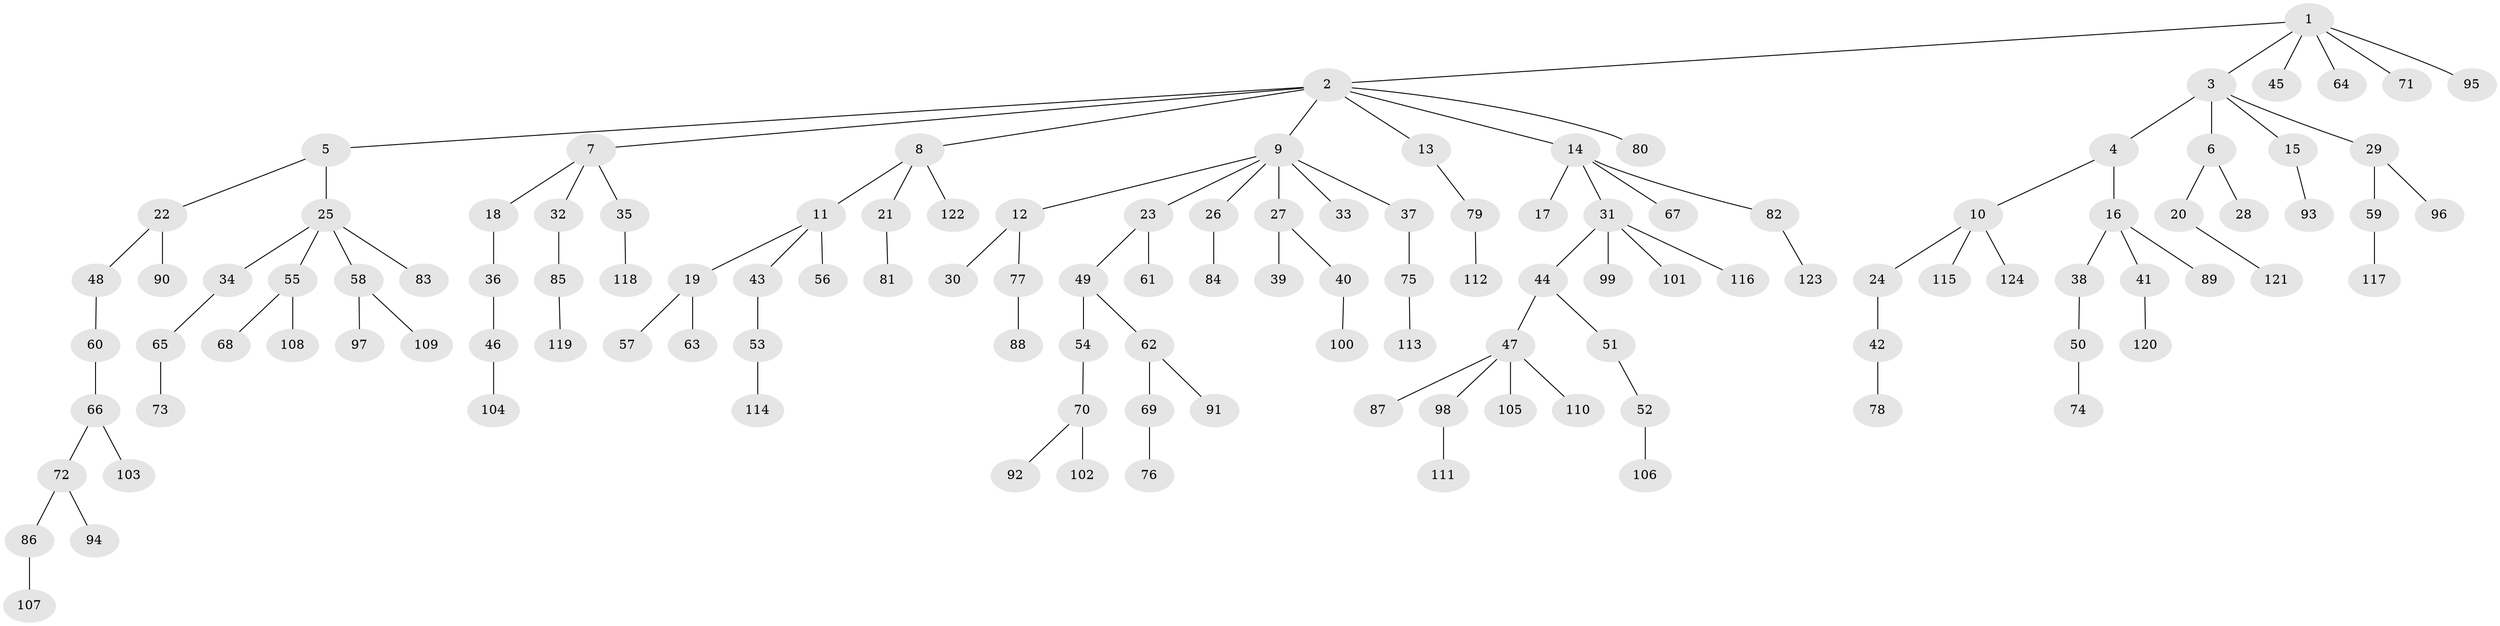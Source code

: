 // coarse degree distribution, {5: 0.022988505747126436, 11: 0.011494252873563218, 6: 0.011494252873563218, 4: 0.09195402298850575, 3: 0.05747126436781609, 8: 0.011494252873563218, 2: 0.2413793103448276, 1: 0.5517241379310345}
// Generated by graph-tools (version 1.1) at 2025/42/03/06/25 10:42:06]
// undirected, 124 vertices, 123 edges
graph export_dot {
graph [start="1"]
  node [color=gray90,style=filled];
  1;
  2;
  3;
  4;
  5;
  6;
  7;
  8;
  9;
  10;
  11;
  12;
  13;
  14;
  15;
  16;
  17;
  18;
  19;
  20;
  21;
  22;
  23;
  24;
  25;
  26;
  27;
  28;
  29;
  30;
  31;
  32;
  33;
  34;
  35;
  36;
  37;
  38;
  39;
  40;
  41;
  42;
  43;
  44;
  45;
  46;
  47;
  48;
  49;
  50;
  51;
  52;
  53;
  54;
  55;
  56;
  57;
  58;
  59;
  60;
  61;
  62;
  63;
  64;
  65;
  66;
  67;
  68;
  69;
  70;
  71;
  72;
  73;
  74;
  75;
  76;
  77;
  78;
  79;
  80;
  81;
  82;
  83;
  84;
  85;
  86;
  87;
  88;
  89;
  90;
  91;
  92;
  93;
  94;
  95;
  96;
  97;
  98;
  99;
  100;
  101;
  102;
  103;
  104;
  105;
  106;
  107;
  108;
  109;
  110;
  111;
  112;
  113;
  114;
  115;
  116;
  117;
  118;
  119;
  120;
  121;
  122;
  123;
  124;
  1 -- 2;
  1 -- 3;
  1 -- 45;
  1 -- 64;
  1 -- 71;
  1 -- 95;
  2 -- 5;
  2 -- 7;
  2 -- 8;
  2 -- 9;
  2 -- 13;
  2 -- 14;
  2 -- 80;
  3 -- 4;
  3 -- 6;
  3 -- 15;
  3 -- 29;
  4 -- 10;
  4 -- 16;
  5 -- 22;
  5 -- 25;
  6 -- 20;
  6 -- 28;
  7 -- 18;
  7 -- 32;
  7 -- 35;
  8 -- 11;
  8 -- 21;
  8 -- 122;
  9 -- 12;
  9 -- 23;
  9 -- 26;
  9 -- 27;
  9 -- 33;
  9 -- 37;
  10 -- 24;
  10 -- 115;
  10 -- 124;
  11 -- 19;
  11 -- 43;
  11 -- 56;
  12 -- 30;
  12 -- 77;
  13 -- 79;
  14 -- 17;
  14 -- 31;
  14 -- 67;
  14 -- 82;
  15 -- 93;
  16 -- 38;
  16 -- 41;
  16 -- 89;
  18 -- 36;
  19 -- 57;
  19 -- 63;
  20 -- 121;
  21 -- 81;
  22 -- 48;
  22 -- 90;
  23 -- 49;
  23 -- 61;
  24 -- 42;
  25 -- 34;
  25 -- 55;
  25 -- 58;
  25 -- 83;
  26 -- 84;
  27 -- 39;
  27 -- 40;
  29 -- 59;
  29 -- 96;
  31 -- 44;
  31 -- 99;
  31 -- 101;
  31 -- 116;
  32 -- 85;
  34 -- 65;
  35 -- 118;
  36 -- 46;
  37 -- 75;
  38 -- 50;
  40 -- 100;
  41 -- 120;
  42 -- 78;
  43 -- 53;
  44 -- 47;
  44 -- 51;
  46 -- 104;
  47 -- 87;
  47 -- 98;
  47 -- 105;
  47 -- 110;
  48 -- 60;
  49 -- 54;
  49 -- 62;
  50 -- 74;
  51 -- 52;
  52 -- 106;
  53 -- 114;
  54 -- 70;
  55 -- 68;
  55 -- 108;
  58 -- 97;
  58 -- 109;
  59 -- 117;
  60 -- 66;
  62 -- 69;
  62 -- 91;
  65 -- 73;
  66 -- 72;
  66 -- 103;
  69 -- 76;
  70 -- 92;
  70 -- 102;
  72 -- 86;
  72 -- 94;
  75 -- 113;
  77 -- 88;
  79 -- 112;
  82 -- 123;
  85 -- 119;
  86 -- 107;
  98 -- 111;
}
